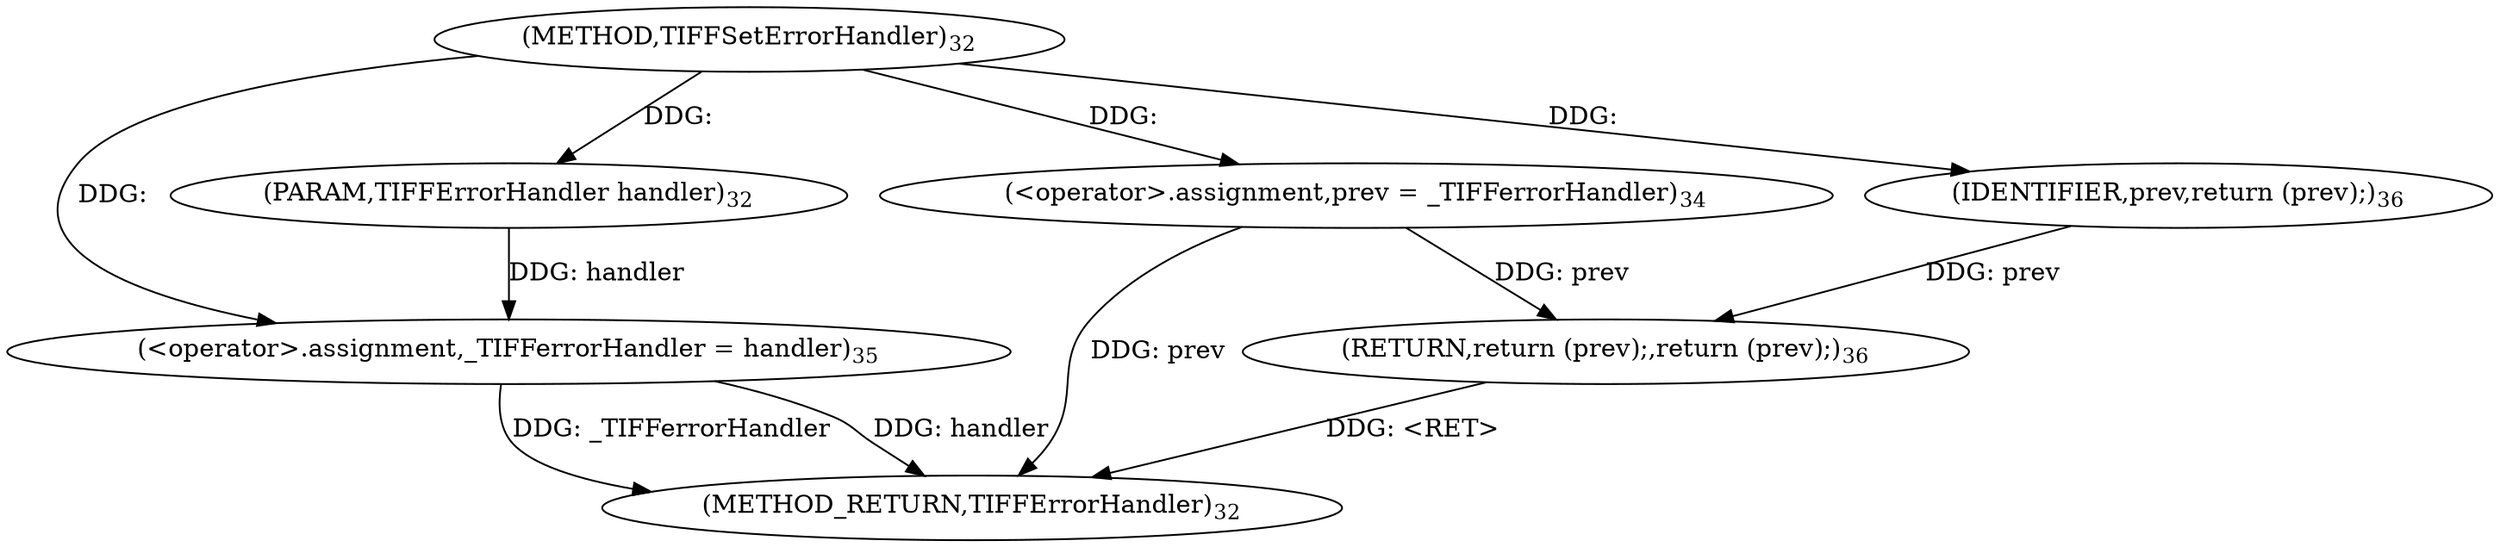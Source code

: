 digraph "TIFFSetErrorHandler" {  
"10645" [label = <(METHOD,TIFFSetErrorHandler)<SUB>32</SUB>> ]
"10657" [label = <(METHOD_RETURN,TIFFErrorHandler)<SUB>32</SUB>> ]
"10646" [label = <(PARAM,TIFFErrorHandler handler)<SUB>32</SUB>> ]
"10649" [label = <(&lt;operator&gt;.assignment,prev = _TIFFerrorHandler)<SUB>34</SUB>> ]
"10652" [label = <(&lt;operator&gt;.assignment,_TIFFerrorHandler = handler)<SUB>35</SUB>> ]
"10655" [label = <(RETURN,return (prev);,return (prev);)<SUB>36</SUB>> ]
"10656" [label = <(IDENTIFIER,prev,return (prev);)<SUB>36</SUB>> ]
  "10655" -> "10657"  [ label = "DDG: &lt;RET&gt;"] 
  "10649" -> "10657"  [ label = "DDG: prev"] 
  "10652" -> "10657"  [ label = "DDG: _TIFFerrorHandler"] 
  "10652" -> "10657"  [ label = "DDG: handler"] 
  "10645" -> "10646"  [ label = "DDG: "] 
  "10645" -> "10649"  [ label = "DDG: "] 
  "10646" -> "10652"  [ label = "DDG: handler"] 
  "10645" -> "10652"  [ label = "DDG: "] 
  "10656" -> "10655"  [ label = "DDG: prev"] 
  "10649" -> "10655"  [ label = "DDG: prev"] 
  "10645" -> "10656"  [ label = "DDG: "] 
}
